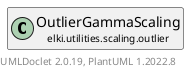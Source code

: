@startuml
    remove .*\.(Instance|Par|Parameterizer|Factory)$
    set namespaceSeparator none
    hide empty fields
    hide empty methods

    class "<size:14>OutlierGammaScaling.Par\n<size:10>elki.utilities.scaling.outlier" as elki.utilities.scaling.outlier.OutlierGammaScaling.Par [[OutlierGammaScaling.Par.html]] {
        {static} +NORMALIZE_ID: OptionID
        #normalize: boolean
        +configure(Parameterization): void
        +make(): OutlierGammaScaling
    }

    interface "<size:14>Parameterizer\n<size:10>elki.utilities.optionhandling" as elki.utilities.optionhandling.Parameterizer [[../../optionhandling/Parameterizer.html]] {
        {abstract} +make(): Object
    }
    class "<size:14>OutlierGammaScaling\n<size:10>elki.utilities.scaling.outlier" as elki.utilities.scaling.outlier.OutlierGammaScaling [[OutlierGammaScaling.html]]

    elki.utilities.optionhandling.Parameterizer <|.. elki.utilities.scaling.outlier.OutlierGammaScaling.Par
    elki.utilities.scaling.outlier.OutlierGammaScaling +-- elki.utilities.scaling.outlier.OutlierGammaScaling.Par

    center footer UMLDoclet 2.0.19, PlantUML 1.2022.8
@enduml

